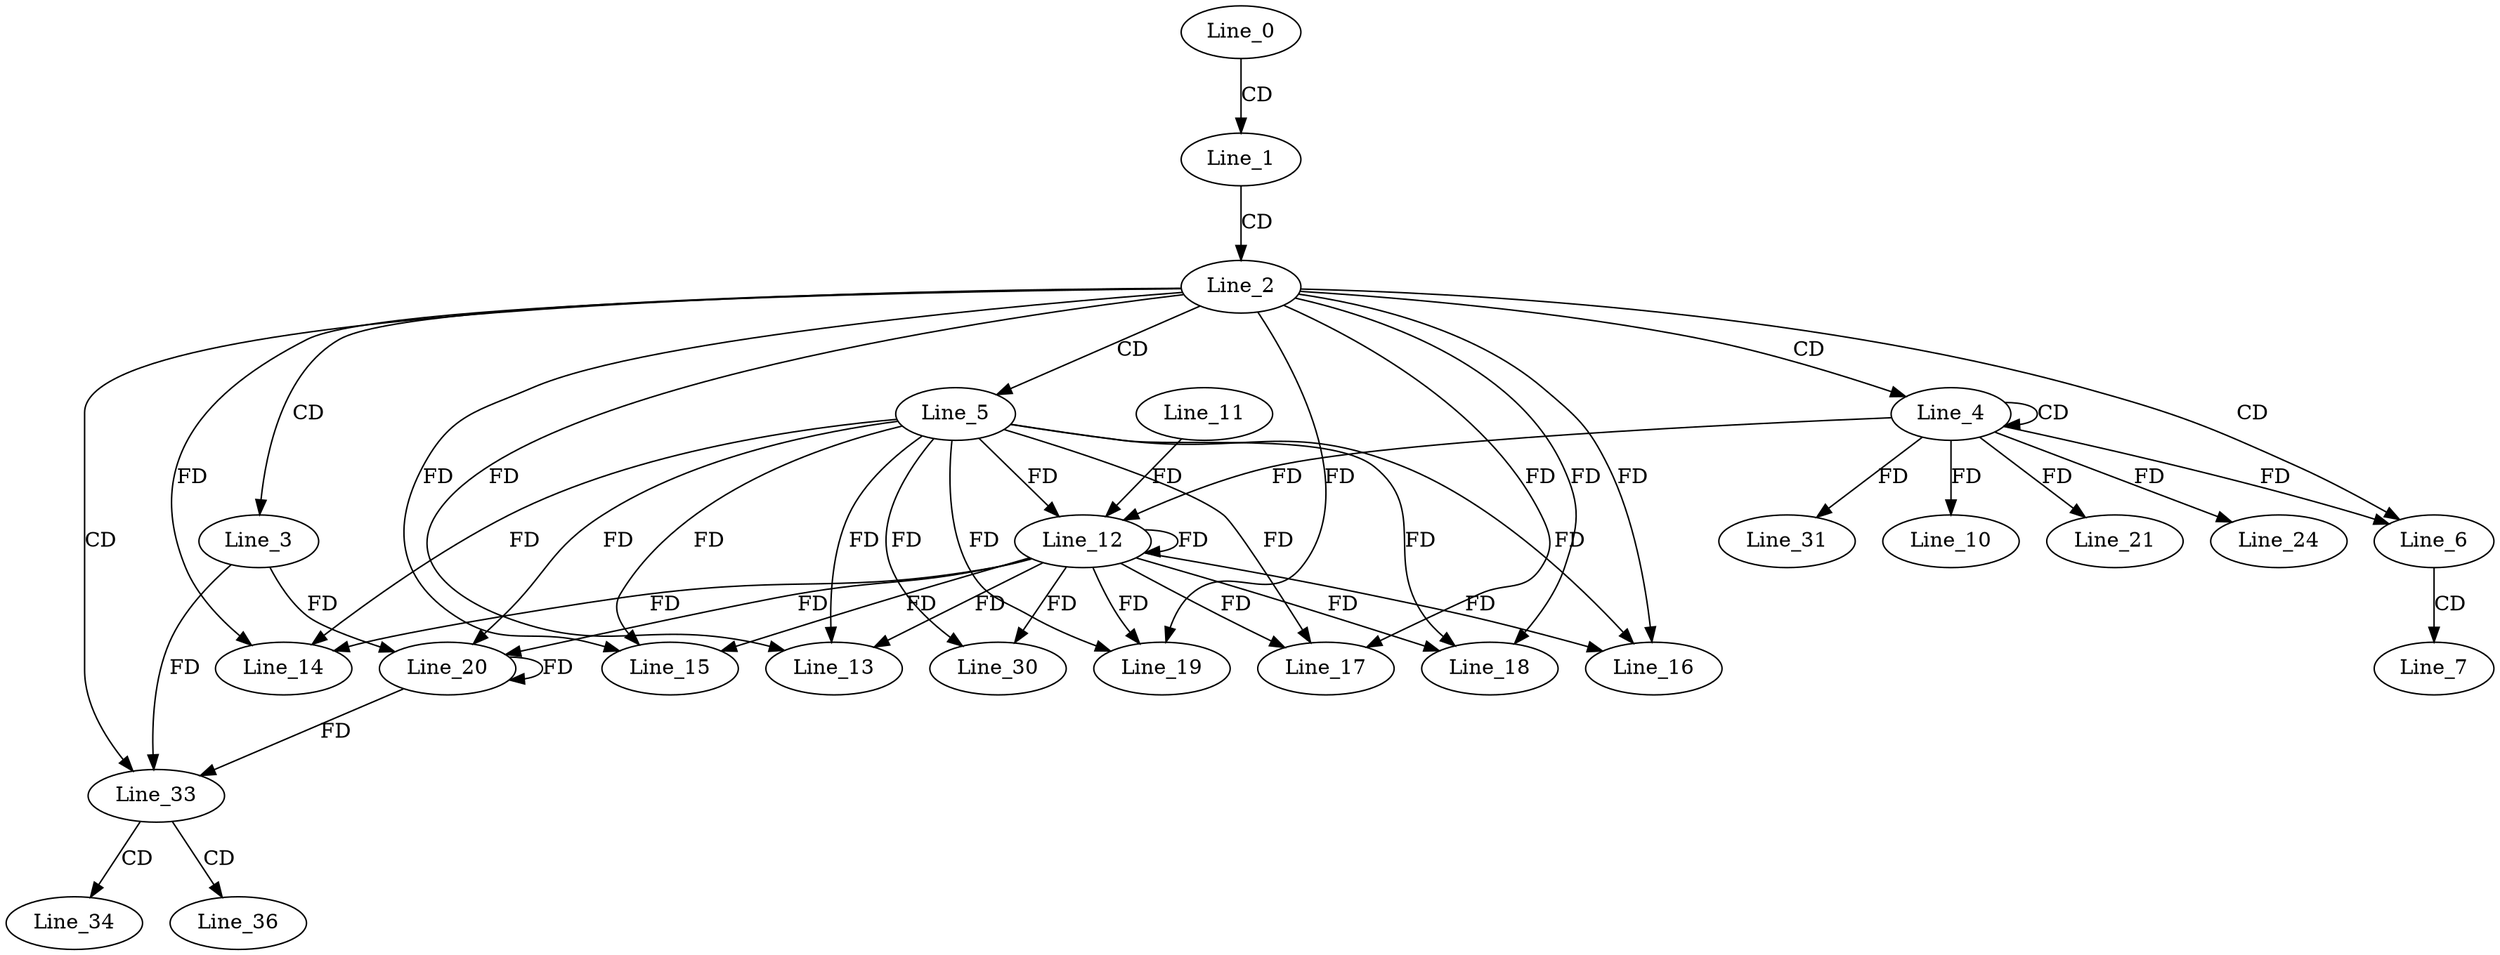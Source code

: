 digraph G {
  Line_0;
  Line_1;
  Line_2;
  Line_3;
  Line_4;
  Line_4;
  Line_5;
  Line_6;
  Line_7;
  Line_10;
  Line_12;
  Line_12;
  Line_11;
  Line_13;
  Line_13;
  Line_14;
  Line_14;
  Line_15;
  Line_15;
  Line_16;
  Line_16;
  Line_17;
  Line_17;
  Line_18;
  Line_18;
  Line_19;
  Line_19;
  Line_20;
  Line_20;
  Line_21;
  Line_24;
  Line_30;
  Line_31;
  Line_33;
  Line_34;
  Line_36;
  Line_0 -> Line_1 [ label="CD" ];
  Line_1 -> Line_2 [ label="CD" ];
  Line_2 -> Line_3 [ label="CD" ];
  Line_2 -> Line_4 [ label="CD" ];
  Line_4 -> Line_4 [ label="CD" ];
  Line_2 -> Line_5 [ label="CD" ];
  Line_2 -> Line_6 [ label="CD" ];
  Line_4 -> Line_6 [ label="FD" ];
  Line_6 -> Line_7 [ label="CD" ];
  Line_4 -> Line_10 [ label="FD" ];
  Line_5 -> Line_12 [ label="FD" ];
  Line_12 -> Line_12 [ label="FD" ];
  Line_4 -> Line_12 [ label="FD" ];
  Line_11 -> Line_12 [ label="FD" ];
  Line_5 -> Line_13 [ label="FD" ];
  Line_12 -> Line_13 [ label="FD" ];
  Line_2 -> Line_13 [ label="FD" ];
  Line_5 -> Line_14 [ label="FD" ];
  Line_12 -> Line_14 [ label="FD" ];
  Line_2 -> Line_14 [ label="FD" ];
  Line_5 -> Line_15 [ label="FD" ];
  Line_12 -> Line_15 [ label="FD" ];
  Line_2 -> Line_15 [ label="FD" ];
  Line_5 -> Line_16 [ label="FD" ];
  Line_12 -> Line_16 [ label="FD" ];
  Line_2 -> Line_16 [ label="FD" ];
  Line_5 -> Line_17 [ label="FD" ];
  Line_12 -> Line_17 [ label="FD" ];
  Line_2 -> Line_17 [ label="FD" ];
  Line_5 -> Line_18 [ label="FD" ];
  Line_12 -> Line_18 [ label="FD" ];
  Line_2 -> Line_18 [ label="FD" ];
  Line_5 -> Line_19 [ label="FD" ];
  Line_12 -> Line_19 [ label="FD" ];
  Line_2 -> Line_19 [ label="FD" ];
  Line_3 -> Line_20 [ label="FD" ];
  Line_20 -> Line_20 [ label="FD" ];
  Line_5 -> Line_20 [ label="FD" ];
  Line_12 -> Line_20 [ label="FD" ];
  Line_4 -> Line_21 [ label="FD" ];
  Line_4 -> Line_24 [ label="FD" ];
  Line_5 -> Line_30 [ label="FD" ];
  Line_12 -> Line_30 [ label="FD" ];
  Line_4 -> Line_31 [ label="FD" ];
  Line_2 -> Line_33 [ label="CD" ];
  Line_3 -> Line_33 [ label="FD" ];
  Line_20 -> Line_33 [ label="FD" ];
  Line_33 -> Line_34 [ label="CD" ];
  Line_33 -> Line_36 [ label="CD" ];
}
